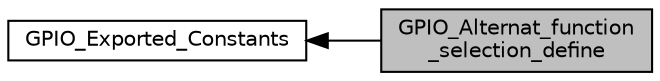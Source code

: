 digraph "GPIO_Alternat_function_selection_define"
{
  edge [fontname="Helvetica",fontsize="10",labelfontname="Helvetica",labelfontsize="10"];
  node [fontname="Helvetica",fontsize="10",shape=record];
  rankdir=LR;
  Node1 [label="GPIO_Exported_Constants",height=0.2,width=0.4,color="black", fillcolor="white", style="filled",URL="$group___g_p_i_o___exported___constants.html"];
  Node0 [label="GPIO_Alternat_function\l_selection_define",height=0.2,width=0.4,color="black", fillcolor="grey75", style="filled", fontcolor="black"];
  Node1->Node0 [shape=plaintext, dir="back", style="solid"];
}
